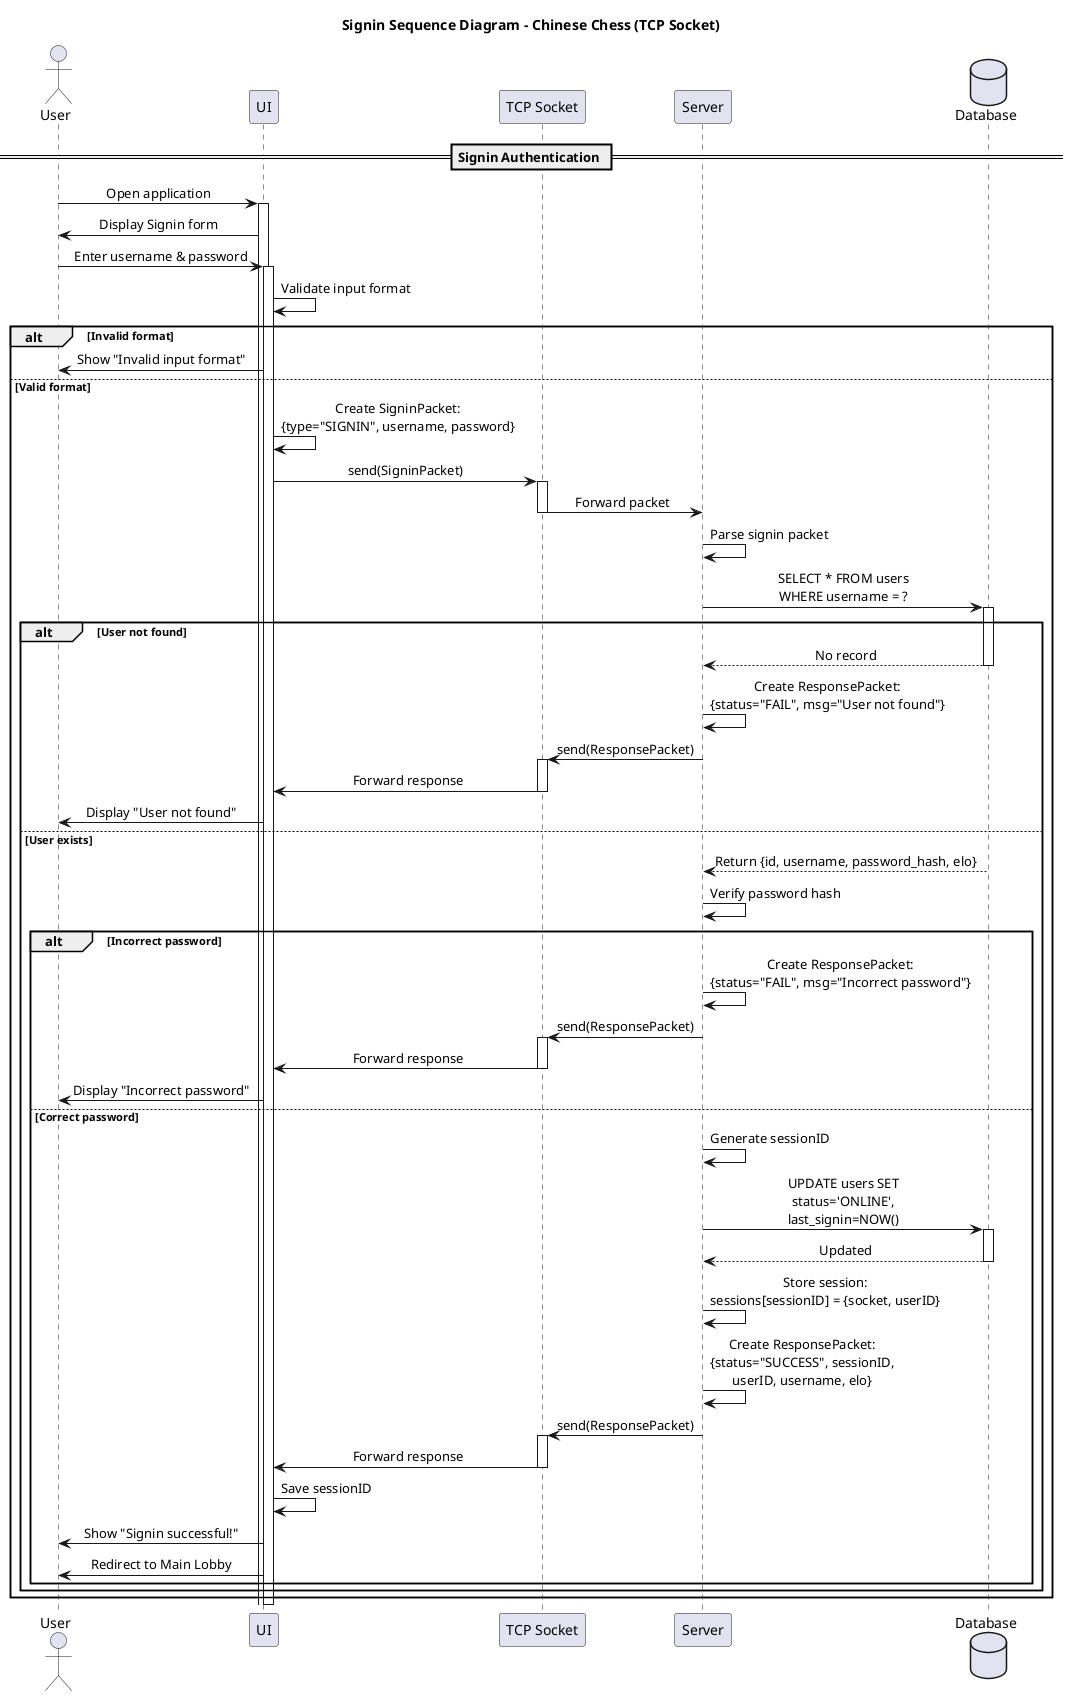 @startuml
title Signin Sequence Diagram - Chinese Chess (TCP Socket)

skinparam sequenceMessageAlign center
skinparam responseMessageBelowArrow true

actor User
participant "UI" as UI
participant "TCP Socket" as Socket
participant "Server" as Server
database "Database" as DB

== Signin Authentication ==
User -> UI: Open application
activate UI
UI -> User: Display Signin form
User -> UI: Enter username & password
activate UI

UI -> UI: Validate input format

alt Invalid format
    UI -> User: Show "Invalid input format"
    
else Valid format
    UI -> UI: Create SigninPacket:\n{type="SIGNIN", username, password}
    
    UI -> Socket: send(SigninPacket)
    activate Socket
    Socket -> Server: Forward packet
    deactivate Socket
    
    Server -> Server: Parse signin packet
    Server -> DB: SELECT * FROM users\nWHERE username = ?
    activate DB
    
    alt User not found
        DB --> Server: No record
        deactivate DB
        Server -> Server: Create ResponsePacket:\n{status="FAIL", msg="User not found"}
        
        Server -> Socket: send(ResponsePacket)
        activate Socket
        Socket -> UI: Forward response
        deactivate Socket
        UI -> User: Display "User not found"
        
    else User exists
        DB --> Server: Return {id, username, password_hash, elo}
        deactivate DB
        
        Server -> Server: Verify password hash
        
        alt Incorrect password
            Server -> Server: Create ResponsePacket:\n{status="FAIL", msg="Incorrect password"}
            
            Server -> Socket: send(ResponsePacket)
            activate Socket
            Socket -> UI: Forward response
            deactivate Socket
            UI -> User: Display "Incorrect password"
            
        else Correct password
            Server -> Server: Generate sessionID
            
            Server -> DB: UPDATE users SET\nstatus='ONLINE',\nlast_signin=NOW()
            activate DB
            DB --> Server: Updated
            deactivate DB
            
            Server -> Server: Store session:\nsessions[sessionID] = {socket, userID}
            
            Server -> Server: Create ResponsePacket:\n{status="SUCCESS", sessionID,\nuserID, username, elo}
            
            Server -> Socket: send(ResponsePacket)
            activate Socket
            Socket -> UI: Forward response
            deactivate Socket
            
            UI -> UI: Save sessionID
            UI -> User: Show "Signin successful!"
            UI -> User: Redirect to Main Lobby
        end
    end
end

deactivate UI
deactivate Server

@enduml